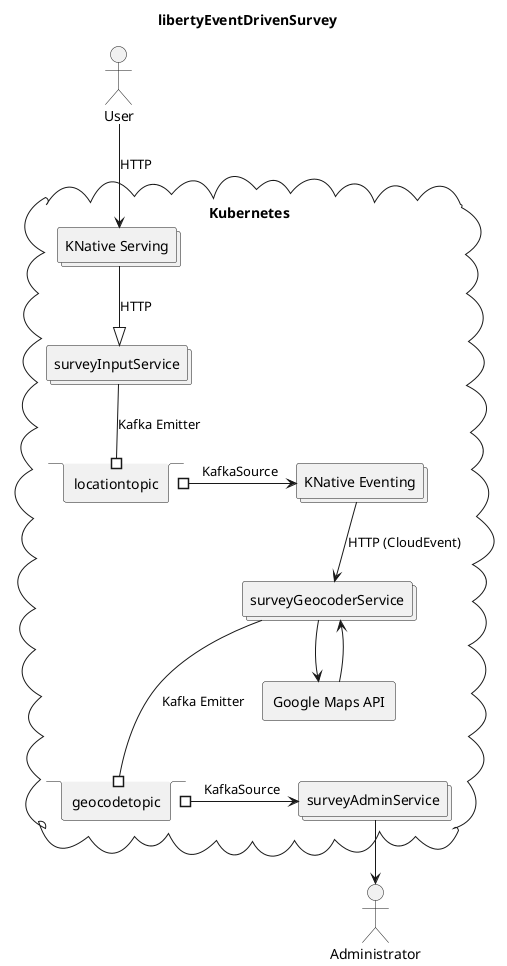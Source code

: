 @startuml

title libertyEventDrivenSurvey

skinparam monochrome true
skinparam DefaultTextAlignment center
scale 1.0

actor user as "User"
actor admin as "Administrator"

' https://plantuml.com/deployment-diagram
' Arrows: https://plantuml.com/deployment-diagram#bb3fdb917676e9ae
cloud kubernetes as "Kubernetes" {
  collections knativeServing1 as "KNative Serving"
  collections surveyInputService
  stack locationtopic
  collections knativeServing2 as "KNative Eventing"
  collections surveyGeocoderService
  rectangle googleMaps as "Google Maps API"
  stack geocodetopic
  collections surveyAdminService
}

user --> knativeServing1 : HTTP
knativeServing1 --^ surveyInputService : HTTP
surveyInputService --# locationtopic : Kafka Emitter
locationtopic #-> knativeServing2 : KafkaSource
knativeServing2 --> surveyGeocoderService : HTTP (CloudEvent)
surveyGeocoderService --> googleMaps
googleMaps --> surveyGeocoderService
surveyGeocoderService ---# geocodetopic : Kafka Emitter
geocodetopic #-> surveyAdminService : KafkaSource
surveyAdminService --> admin

@enduml
